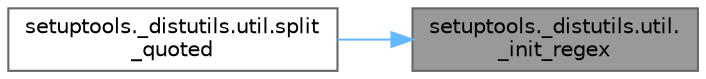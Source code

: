 digraph "setuptools._distutils.util._init_regex"
{
 // LATEX_PDF_SIZE
  bgcolor="transparent";
  edge [fontname=Helvetica,fontsize=10,labelfontname=Helvetica,labelfontsize=10];
  node [fontname=Helvetica,fontsize=10,shape=box,height=0.2,width=0.4];
  rankdir="RL";
  Node1 [id="Node000001",label="setuptools._distutils.util.\l_init_regex",height=0.2,width=0.4,color="gray40", fillcolor="grey60", style="filled", fontcolor="black",tooltip=" "];
  Node1 -> Node2 [id="edge1_Node000001_Node000002",dir="back",color="steelblue1",style="solid",tooltip=" "];
  Node2 [id="Node000002",label="setuptools._distutils.util.split\l_quoted",height=0.2,width=0.4,color="grey40", fillcolor="white", style="filled",URL="$namespacesetuptools_1_1__distutils_1_1util.html#a747d975c68955562cc4ae1fe5cda3d65",tooltip=" "];
}
